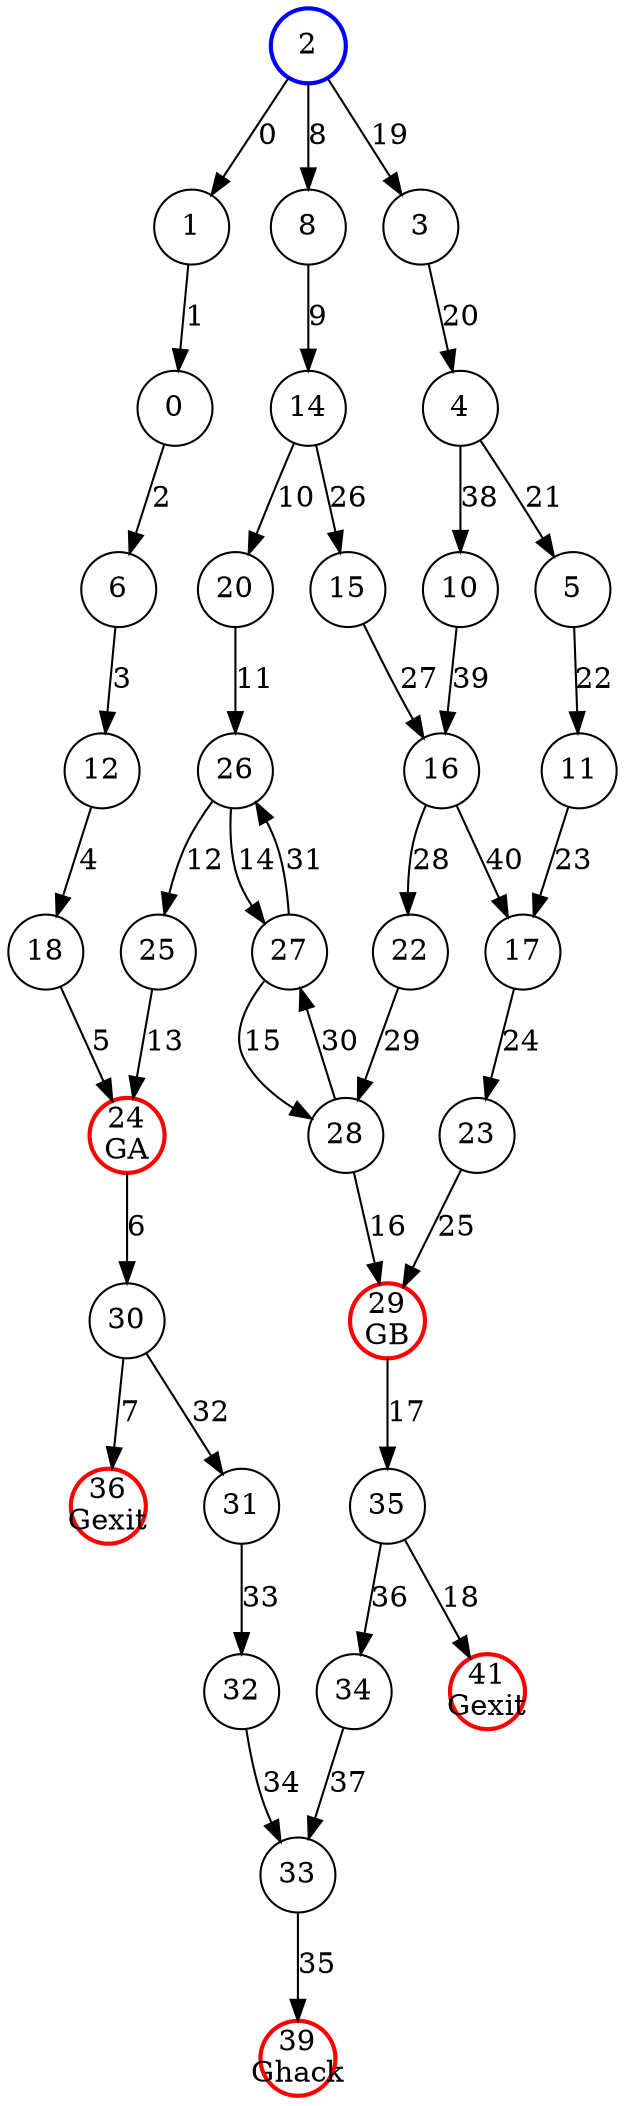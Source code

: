 digraph G {
  node [shape=circle fixedsize=shape]
  edge [color="gray"]
  2[label="2", color="blue", style="bold", pos="2,0!"];
  1 [label="1", pos="1,0!"];
  0 [label="0", pos="0,0!"];
  6 [label="6", pos="0,1!"];
  12 [label="12", pos="0,2!"];
  18 [label="18", pos="0,3!"];
  24 [label="24
GA", color="red", style="bold", pos="0,4!"];
  30 [label="30", pos="0,5!"];
  36 [label="36
Gexit", color="red", style="bold", pos="0,6!"];
  8 [label="8", pos="2,1!"];
  14 [label="14", pos="2,2!"];
  20 [label="20", pos="2,3!"];
  26 [label="26", pos="2,4!"];
  25 [label="25", pos="1,4!"];
  27 [label="27", pos="3,4!"];
  28 [label="28", pos="4,4!"];
  29 [label="29
GB", color="red", style="bold", pos="5,4!"];
  35 [label="35", pos="5,5!"];
  41 [label="41
Gexit", color="red", style="bold", pos="5,6!"];
  3 [label="3", pos="3,0!"];
  4 [label="4", pos="4,0!"];
  5 [label="5", pos="5,0!"];
  11 [label="11", pos="5,1!"];
  17 [label="17", pos="5,2!"];
  23 [label="23", pos="5,3!"];
  15 [label="15", pos="3,2!"];
  16 [label="16", pos="4,2!"];
  22 [label="22", pos="4,3!"];
  31 [label="31", pos="1,5!"];
  32 [label="32", pos="2,5!"];
  33 [label="33", pos="3,5!"];
  39 [label="39
Ghack", color="red", style="bold", pos="3,6!"];
  34 [label="34", pos="4,5!"];
  10 [label="10", pos="4,1!"];
  2->1 [label=0,color="black"]
  1->0 [label=1,color="black"]
  0->6 [label=2,color="black"]
  6->12 [label=3,color="black"]
  12->18 [label=4,color="black"]
  18->24 [label=5,color="black"]
  24->30 [label=6,color="black"]
  30->36 [label=7,color="black"]
  2->8 [label=8,color="black"]
  8->14 [label=9,color="black"]
  14->20 [label=10,color="black"]
  20->26 [label=11,color="black"]
  26->25 [label=12,color="black"]
  25->24 [label=13,color="black"]
  26->27 [label=14,color="black"]
  27->28 [label=15,color="black"]
  28->29 [label=16,color="black"]
  29->35 [label=17,color="black"]
  35->41 [label=18,color="black"]
  2->3 [label=19,color="black"]
  3->4 [label=20,color="black"]
  4->5 [label=21,color="black"]
  5->11 [label=22,color="black"]
  11->17 [label=23,color="black"]
  17->23 [label=24,color="black"]
  23->29 [label=25,color="black"]
  14->15 [label=26,color="black"]
  15->16 [label=27,color="black"]
  16->22 [label=28,color="black"]
  22->28 [label=29,color="black"]
  28->27 [label=30,color="black"]
  27->26 [label=31,color="black"]
  30->31 [label=32,color="black"]
  31->32 [label=33,color="black"]
  32->33 [label=34,color="black"]
  33->39 [label=35,color="black"]
  35->34 [label=36,color="black"]
  34->33 [label=37,color="black"]
  4->10 [label=38,color="black"]
  10->16 [label=39,color="black"]
  16->17 [label=40,color="black"]
}
